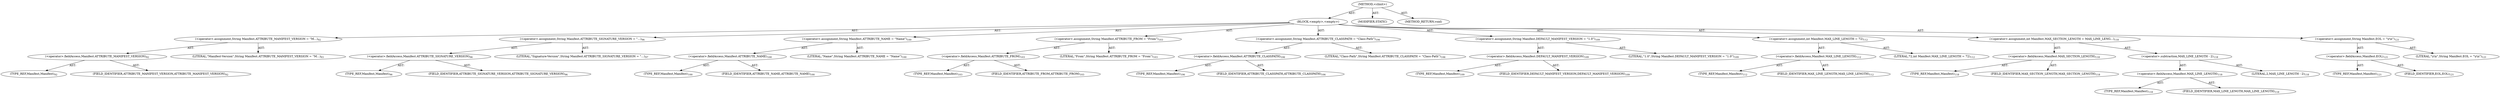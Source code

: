 digraph "&lt;clinit&gt;" {  
"111669149745" [label = <(METHOD,&lt;clinit&gt;)> ]
"25769803938" [label = <(BLOCK,&lt;empty&gt;,&lt;empty&gt;)> ]
"30064771829" [label = <(&lt;operator&gt;.assignment,String Manifest.ATTRIBUTE_MANIFEST_VERSION = &quot;M...)<SUB>92</SUB>> ]
"30064771830" [label = <(&lt;operator&gt;.fieldAccess,Manifest.ATTRIBUTE_MANIFEST_VERSION)<SUB>92</SUB>> ]
"180388626481" [label = <(TYPE_REF,Manifest,Manifest)<SUB>92</SUB>> ]
"55834575009" [label = <(FIELD_IDENTIFIER,ATTRIBUTE_MANIFEST_VERSION,ATTRIBUTE_MANIFEST_VERSION)<SUB>92</SUB>> ]
"90194313359" [label = <(LITERAL,&quot;Manifest-Version&quot;,String Manifest.ATTRIBUTE_MANIFEST_VERSION = &quot;M...)<SUB>93</SUB>> ]
"30064771831" [label = <(&lt;operator&gt;.assignment,String Manifest.ATTRIBUTE_SIGNATURE_VERSION = &quot;...)<SUB>96</SUB>> ]
"30064771832" [label = <(&lt;operator&gt;.fieldAccess,Manifest.ATTRIBUTE_SIGNATURE_VERSION)<SUB>96</SUB>> ]
"180388626482" [label = <(TYPE_REF,Manifest,Manifest)<SUB>96</SUB>> ]
"55834575010" [label = <(FIELD_IDENTIFIER,ATTRIBUTE_SIGNATURE_VERSION,ATTRIBUTE_SIGNATURE_VERSION)<SUB>96</SUB>> ]
"90194313360" [label = <(LITERAL,&quot;Signature-Version&quot;,String Manifest.ATTRIBUTE_SIGNATURE_VERSION = &quot;...)<SUB>97</SUB>> ]
"30064771833" [label = <(&lt;operator&gt;.assignment,String Manifest.ATTRIBUTE_NAME = &quot;Name&quot;)<SUB>100</SUB>> ]
"30064771834" [label = <(&lt;operator&gt;.fieldAccess,Manifest.ATTRIBUTE_NAME)<SUB>100</SUB>> ]
"180388626483" [label = <(TYPE_REF,Manifest,Manifest)<SUB>100</SUB>> ]
"55834575011" [label = <(FIELD_IDENTIFIER,ATTRIBUTE_NAME,ATTRIBUTE_NAME)<SUB>100</SUB>> ]
"90194313361" [label = <(LITERAL,&quot;Name&quot;,String Manifest.ATTRIBUTE_NAME = &quot;Name&quot;)<SUB>100</SUB>> ]
"30064771835" [label = <(&lt;operator&gt;.assignment,String Manifest.ATTRIBUTE_FROM = &quot;From&quot;)<SUB>103</SUB>> ]
"30064771836" [label = <(&lt;operator&gt;.fieldAccess,Manifest.ATTRIBUTE_FROM)<SUB>103</SUB>> ]
"180388626484" [label = <(TYPE_REF,Manifest,Manifest)<SUB>103</SUB>> ]
"55834575012" [label = <(FIELD_IDENTIFIER,ATTRIBUTE_FROM,ATTRIBUTE_FROM)<SUB>103</SUB>> ]
"90194313362" [label = <(LITERAL,&quot;From&quot;,String Manifest.ATTRIBUTE_FROM = &quot;From&quot;)<SUB>103</SUB>> ]
"30064771837" [label = <(&lt;operator&gt;.assignment,String Manifest.ATTRIBUTE_CLASSPATH = &quot;Class-Path&quot;)<SUB>106</SUB>> ]
"30064771838" [label = <(&lt;operator&gt;.fieldAccess,Manifest.ATTRIBUTE_CLASSPATH)<SUB>106</SUB>> ]
"180388626485" [label = <(TYPE_REF,Manifest,Manifest)<SUB>106</SUB>> ]
"55834575013" [label = <(FIELD_IDENTIFIER,ATTRIBUTE_CLASSPATH,ATTRIBUTE_CLASSPATH)<SUB>106</SUB>> ]
"90194313363" [label = <(LITERAL,&quot;Class-Path&quot;,String Manifest.ATTRIBUTE_CLASSPATH = &quot;Class-Path&quot;)<SUB>106</SUB>> ]
"30064771839" [label = <(&lt;operator&gt;.assignment,String Manifest.DEFAULT_MANIFEST_VERSION = &quot;1.0&quot;)<SUB>109</SUB>> ]
"30064771840" [label = <(&lt;operator&gt;.fieldAccess,Manifest.DEFAULT_MANIFEST_VERSION)<SUB>109</SUB>> ]
"180388626486" [label = <(TYPE_REF,Manifest,Manifest)<SUB>109</SUB>> ]
"55834575014" [label = <(FIELD_IDENTIFIER,DEFAULT_MANIFEST_VERSION,DEFAULT_MANIFEST_VERSION)<SUB>109</SUB>> ]
"90194313364" [label = <(LITERAL,&quot;1.0&quot;,String Manifest.DEFAULT_MANIFEST_VERSION = &quot;1.0&quot;)<SUB>109</SUB>> ]
"30064771841" [label = <(&lt;operator&gt;.assignment,int Manifest.MAX_LINE_LENGTH = 72)<SUB>112</SUB>> ]
"30064771842" [label = <(&lt;operator&gt;.fieldAccess,Manifest.MAX_LINE_LENGTH)<SUB>112</SUB>> ]
"180388626487" [label = <(TYPE_REF,Manifest,Manifest)<SUB>112</SUB>> ]
"55834575015" [label = <(FIELD_IDENTIFIER,MAX_LINE_LENGTH,MAX_LINE_LENGTH)<SUB>112</SUB>> ]
"90194313365" [label = <(LITERAL,72,int Manifest.MAX_LINE_LENGTH = 72)<SUB>112</SUB>> ]
"30064771843" [label = <(&lt;operator&gt;.assignment,int Manifest.MAX_SECTION_LENGTH = MAX_LINE_LENG...)<SUB>118</SUB>> ]
"30064771844" [label = <(&lt;operator&gt;.fieldAccess,Manifest.MAX_SECTION_LENGTH)<SUB>118</SUB>> ]
"180388626488" [label = <(TYPE_REF,Manifest,Manifest)<SUB>118</SUB>> ]
"55834575016" [label = <(FIELD_IDENTIFIER,MAX_SECTION_LENGTH,MAX_SECTION_LENGTH)<SUB>118</SUB>> ]
"30064771845" [label = <(&lt;operator&gt;.subtraction,MAX_LINE_LENGTH - 2)<SUB>118</SUB>> ]
"30064771846" [label = <(&lt;operator&gt;.fieldAccess,Manifest.MAX_LINE_LENGTH)<SUB>118</SUB>> ]
"180388626489" [label = <(TYPE_REF,Manifest,Manifest)<SUB>118</SUB>> ]
"55834575017" [label = <(FIELD_IDENTIFIER,MAX_LINE_LENGTH,MAX_LINE_LENGTH)<SUB>118</SUB>> ]
"90194313366" [label = <(LITERAL,2,MAX_LINE_LENGTH - 2)<SUB>118</SUB>> ]
"30064771847" [label = <(&lt;operator&gt;.assignment,String Manifest.EOL = &quot;\r\n&quot;)<SUB>121</SUB>> ]
"30064771848" [label = <(&lt;operator&gt;.fieldAccess,Manifest.EOL)<SUB>121</SUB>> ]
"180388626490" [label = <(TYPE_REF,Manifest,Manifest)<SUB>121</SUB>> ]
"55834575018" [label = <(FIELD_IDENTIFIER,EOL,EOL)<SUB>121</SUB>> ]
"90194313367" [label = <(LITERAL,&quot;\r\n&quot;,String Manifest.EOL = &quot;\r\n&quot;)<SUB>121</SUB>> ]
"133143986305" [label = <(MODIFIER,STATIC)> ]
"128849018929" [label = <(METHOD_RETURN,void)> ]
  "111669149745" -> "25769803938"  [ label = "AST: "] 
  "111669149745" -> "133143986305"  [ label = "AST: "] 
  "111669149745" -> "128849018929"  [ label = "AST: "] 
  "25769803938" -> "30064771829"  [ label = "AST: "] 
  "25769803938" -> "30064771831"  [ label = "AST: "] 
  "25769803938" -> "30064771833"  [ label = "AST: "] 
  "25769803938" -> "30064771835"  [ label = "AST: "] 
  "25769803938" -> "30064771837"  [ label = "AST: "] 
  "25769803938" -> "30064771839"  [ label = "AST: "] 
  "25769803938" -> "30064771841"  [ label = "AST: "] 
  "25769803938" -> "30064771843"  [ label = "AST: "] 
  "25769803938" -> "30064771847"  [ label = "AST: "] 
  "30064771829" -> "30064771830"  [ label = "AST: "] 
  "30064771829" -> "90194313359"  [ label = "AST: "] 
  "30064771830" -> "180388626481"  [ label = "AST: "] 
  "30064771830" -> "55834575009"  [ label = "AST: "] 
  "30064771831" -> "30064771832"  [ label = "AST: "] 
  "30064771831" -> "90194313360"  [ label = "AST: "] 
  "30064771832" -> "180388626482"  [ label = "AST: "] 
  "30064771832" -> "55834575010"  [ label = "AST: "] 
  "30064771833" -> "30064771834"  [ label = "AST: "] 
  "30064771833" -> "90194313361"  [ label = "AST: "] 
  "30064771834" -> "180388626483"  [ label = "AST: "] 
  "30064771834" -> "55834575011"  [ label = "AST: "] 
  "30064771835" -> "30064771836"  [ label = "AST: "] 
  "30064771835" -> "90194313362"  [ label = "AST: "] 
  "30064771836" -> "180388626484"  [ label = "AST: "] 
  "30064771836" -> "55834575012"  [ label = "AST: "] 
  "30064771837" -> "30064771838"  [ label = "AST: "] 
  "30064771837" -> "90194313363"  [ label = "AST: "] 
  "30064771838" -> "180388626485"  [ label = "AST: "] 
  "30064771838" -> "55834575013"  [ label = "AST: "] 
  "30064771839" -> "30064771840"  [ label = "AST: "] 
  "30064771839" -> "90194313364"  [ label = "AST: "] 
  "30064771840" -> "180388626486"  [ label = "AST: "] 
  "30064771840" -> "55834575014"  [ label = "AST: "] 
  "30064771841" -> "30064771842"  [ label = "AST: "] 
  "30064771841" -> "90194313365"  [ label = "AST: "] 
  "30064771842" -> "180388626487"  [ label = "AST: "] 
  "30064771842" -> "55834575015"  [ label = "AST: "] 
  "30064771843" -> "30064771844"  [ label = "AST: "] 
  "30064771843" -> "30064771845"  [ label = "AST: "] 
  "30064771844" -> "180388626488"  [ label = "AST: "] 
  "30064771844" -> "55834575016"  [ label = "AST: "] 
  "30064771845" -> "30064771846"  [ label = "AST: "] 
  "30064771845" -> "90194313366"  [ label = "AST: "] 
  "30064771846" -> "180388626489"  [ label = "AST: "] 
  "30064771846" -> "55834575017"  [ label = "AST: "] 
  "30064771847" -> "30064771848"  [ label = "AST: "] 
  "30064771847" -> "90194313367"  [ label = "AST: "] 
  "30064771848" -> "180388626490"  [ label = "AST: "] 
  "30064771848" -> "55834575018"  [ label = "AST: "] 
}
